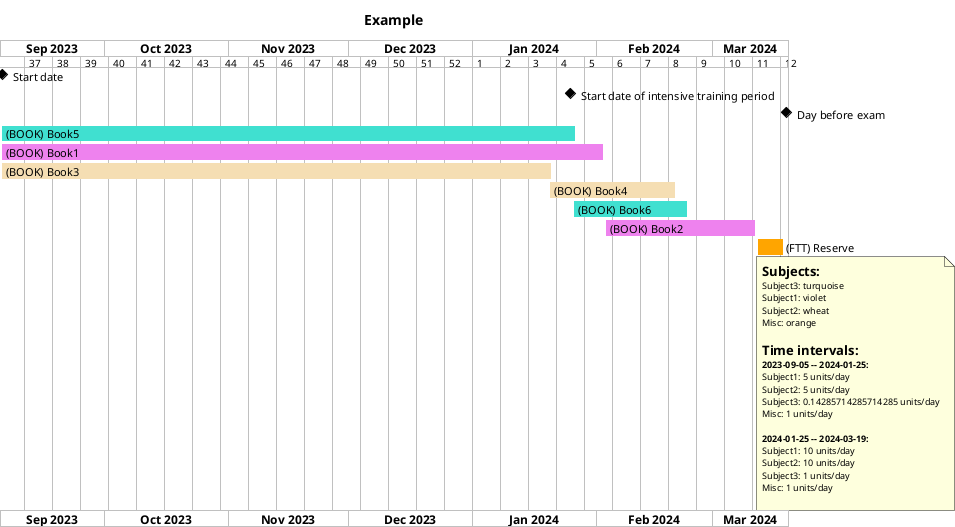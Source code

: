 @startgantt

title Example

projectscale weekly

project starts 2023-09-05


[ Start date ] happens 2023-09-05

[ Start date of intensive training period ] happens 2024-01-25

[ Day before exam ] happens 2024-03-19

[(BOOK) Book5] as [b0] starts 2023-09-05
[b0] ends 2024-01-26
[b0] is colored in turquoise

[(BOOK) Book1] as [b1] starts 2023-09-05
[b1] ends 2024-02-02
[b1] is colored in violet

[(BOOK) Book3] as [b2] starts 2023-09-05
[b2] ends 2024-01-20
[b2] is colored in wheat

[(BOOK) Book4] as [b3] starts 2024-01-20
[b3] ends 2024-02-20
[b3] is colored in wheat

[(BOOK) Book6] as [b4] starts 2024-01-26
[b4] ends 2024-02-23
[b4] is colored in turquoise

[(BOOK) Book2] as [b5] starts 2024-02-03
[b5] ends 2024-03-11
[b5] is colored in violet

[(FTT) Reserve] as [b6] starts 2024-03-12
[b6] ends 2024-03-18
[b6] is colored in orange
note bottom
= Subjects:
Subject3: turquoise
Subject1: violet
Subject2: wheat
Misc: orange

= Time intervals:
**2023-09-05 -- 2024-01-25:**
Subject1: 5 units/day
Subject2: 5 units/day
Subject3: 0.14285714285714285 units/day
Misc: 1 units/day

**2024-01-25 -- 2024-03-19:**
Subject1: 10 units/day
Subject2: 10 units/day
Subject3: 1 units/day
Misc: 1 units/day

end note
@endgantt